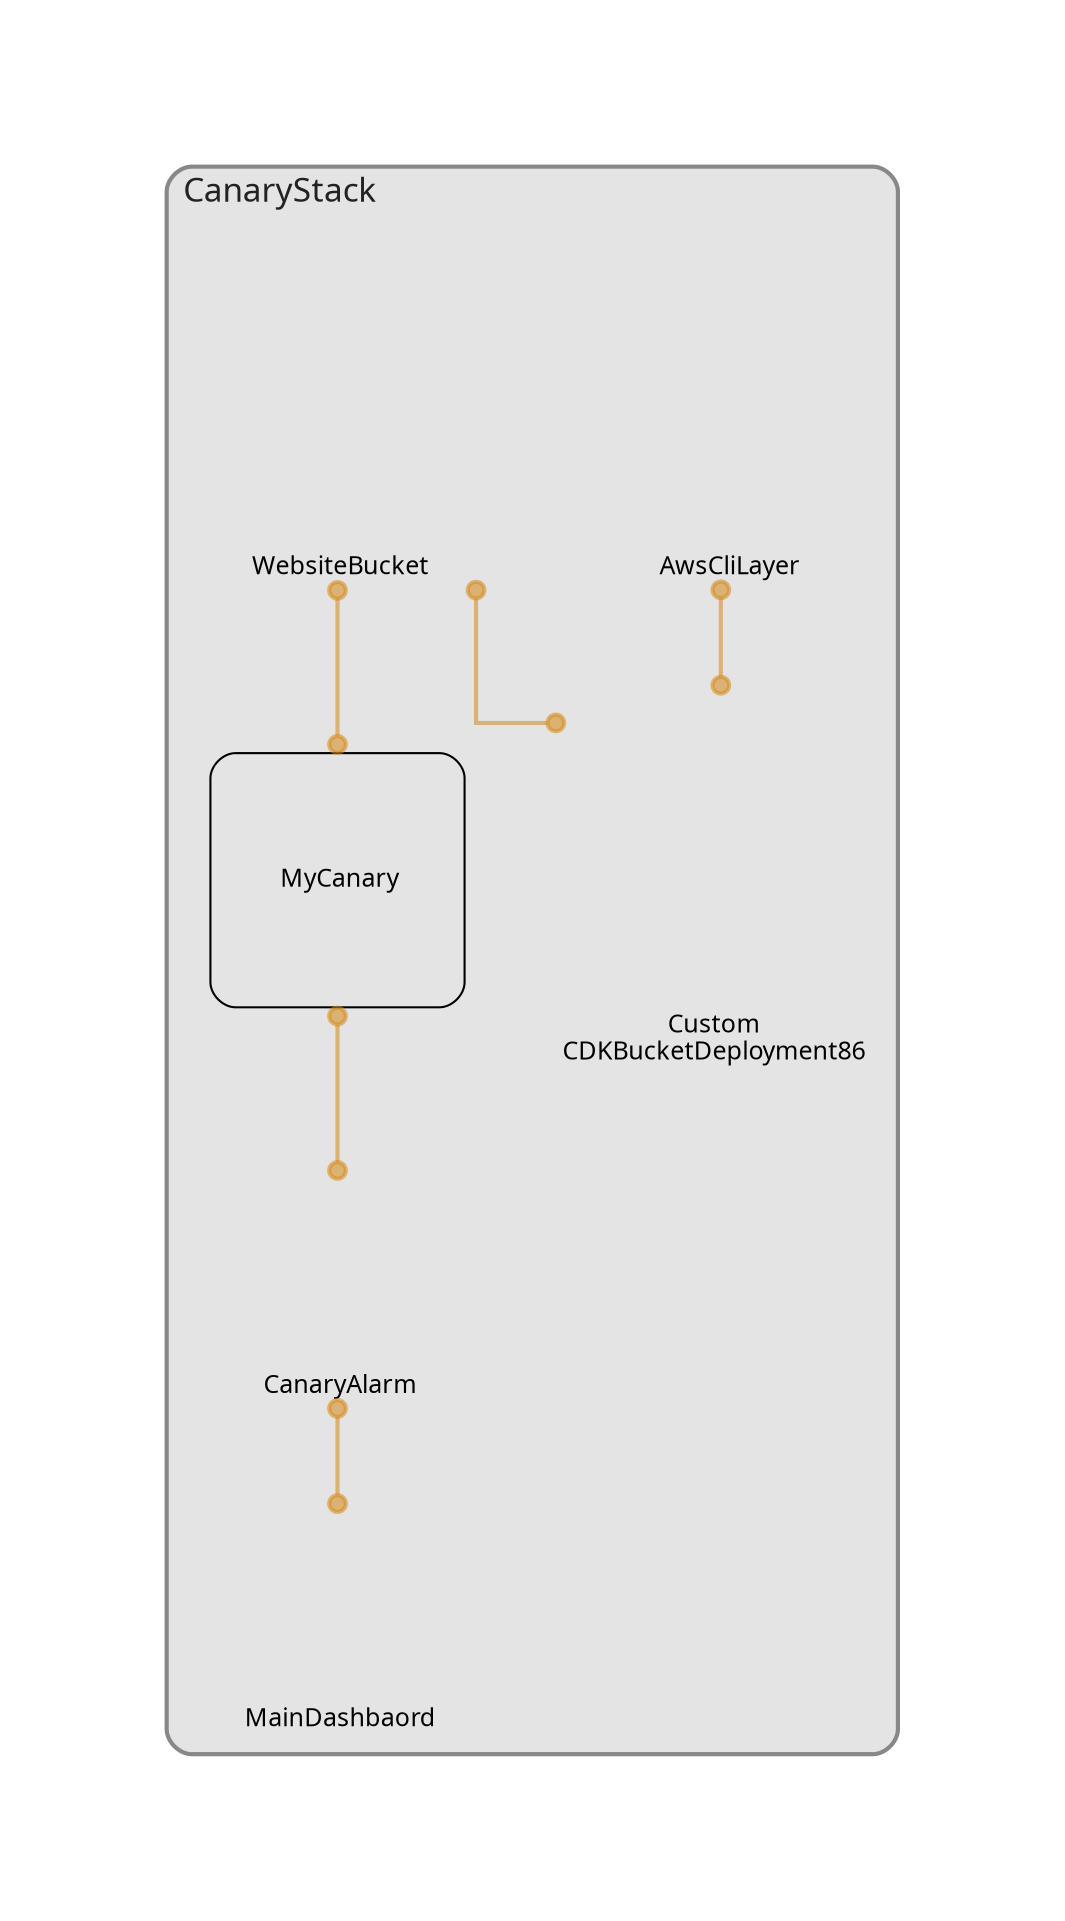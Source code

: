 digraph "Diagram" {
  splines = "ortho";
  pad = "1.0";
  nodesep = "0.60";
  ranksep = "0.75";
  fontname = "Sans-Serif";
  fontsize = "15";
  dpi = "200";
  rankdir = "BT";
  compound = "true";
  fontcolor = "#222222";
  edge [
    color = "#D5871488",
    penwidth = 2,
    arrowhead = "dot",
    arrowtail = "dot",
  ];
  node [
    shape = "box",
    style = "rounded",
    fixedsize = true,
    width = 1.7,
    height = 1.7,
    labelloc = "c",
    imagescale = true,
    fontname = "Sans-Serif",
    fontsize = 8,
    margin = 8,
  ];
  subgraph "CanaryStack" {
    subgraph "cluster-SubGraph.CanaryStack" {
      graph [
        label = "CanaryStack",
        labelloc = "b",
        labeljust = "l",
        margin = "10",
        fontsize = "16",
        penwidth = "2",
        pencolor = "#888888",
        style = "filled,rounded",
        fillcolor = "#e4e4e4",
      ];
      "CanaryStack/WebsiteBucket" [
        label = " WebsiteBucket",
        fontsize = 12,
        image = "/home/simon/code/stacks/canary/node_modules/cdk-dia/icons/aws/Service/Arch_Storage/64/Arch_Amazon-S3-Standard_64@5x.png",
        imagescale = "true",
        imagepos = "tc",
        penwidth = "0",
        shape = "node",
        fixedsize = "true",
        labelloc = "b",
        width = 2,
        height = 2.266,
      ];
      "CanaryStack/Custom__CDKBucketDeployment8693BB64968944B69AAFB0CC9EB8756C" [
        label = " Custom \nCDKBucketDeployment86",
        fontsize = 12,
        image = "/home/simon/code/stacks/canary/node_modules/cdk-dia/icons/aws/Service/Arch_Compute/64/Arch_AWS-Lambda_64@5x.png",
        imagescale = "true",
        imagepos = "tc",
        penwidth = "0",
        shape = "node",
        fixedsize = "true",
        labelloc = "b",
        width = 2,
        height = 2.4819999999999998,
      ];
      "CanaryStack/MyCanary" [
        label = " MyCanary",
        fontsize = 12,
      ];
      "CanaryStack/CanaryAlarm" [
        label = " CanaryAlarm",
        fontsize = 12,
        image = "/home/simon/code/stacks/canary/node_modules/cdk-dia/icons/aws/Service/Arch_Management-Governance/64/Arch_Amazon-CloudWatch_64@5x.png",
        imagescale = "true",
        imagepos = "tc",
        penwidth = "0",
        shape = "node",
        fixedsize = "true",
        labelloc = "b",
        width = 1.2,
        height = 1.466,
      ];
      "CanaryStack/MainDashbaord" [
        label = " MainDashbaord",
        fontsize = 12,
        image = "/home/simon/code/stacks/canary/node_modules/cdk-dia/icons/aws/Service/Arch_Management-Governance/64/Arch_Amazon-CloudWatch_64@5x.png",
        imagescale = "true",
        imagepos = "tc",
        penwidth = "0",
        shape = "node",
        fixedsize = "true",
        labelloc = "b",
        width = 1.2,
        height = 1.466,
      ];
      "CanaryStack/DeployWebsite/AwsCliLayer" [
        label = " AwsCliLayer",
        fontsize = 12,
        image = "/home/simon/code/stacks/canary/node_modules/cdk-dia/icons/aws/Service/Arch_Compute/64/Arch_AWS-Lambda_64@5x.png",
        imagescale = "true",
        imagepos = "tc",
        penwidth = "0",
        shape = "node",
        fixedsize = "true",
        labelloc = "b",
        width = 2,
        height = 2.266,
      ];
    }
  }
  "CanaryStack/Custom__CDKBucketDeployment8693BB64968944B69AAFB0CC9EB8756C" -> "CanaryStack/WebsiteBucket" [
    dir = "both",
  ];
  "CanaryStack/Custom__CDKBucketDeployment8693BB64968944B69AAFB0CC9EB8756C" -> "CanaryStack/DeployWebsite/AwsCliLayer" [
    dir = "both",
  ];
  "CanaryStack/MyCanary" -> "CanaryStack/WebsiteBucket" [
    dir = "both",
  ];
  "CanaryStack/CanaryAlarm" -> "CanaryStack/MyCanary" [
    dir = "both",
  ];
  "CanaryStack/MainDashbaord" -> "CanaryStack/CanaryAlarm" [
    dir = "both",
  ];
}